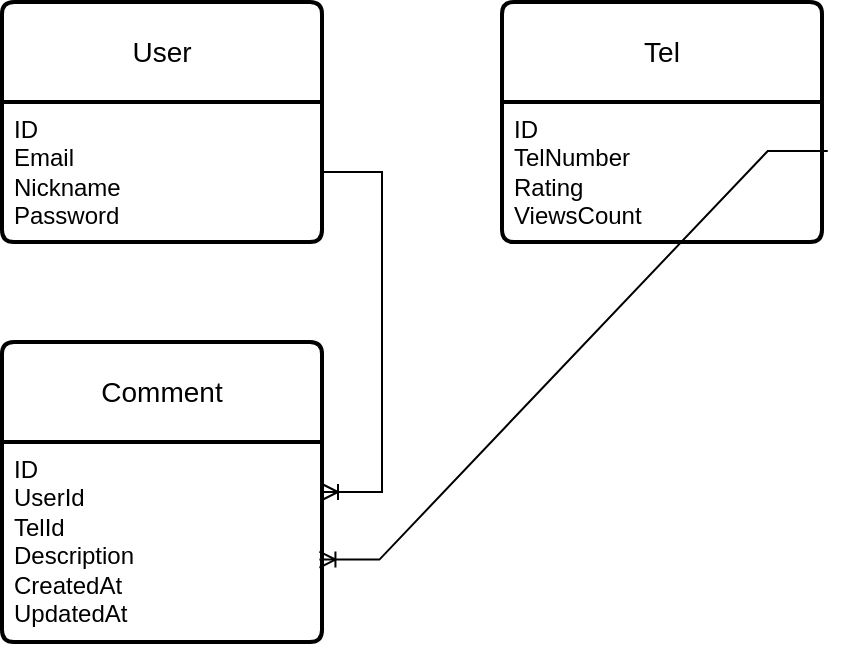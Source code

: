 <mxfile version="22.0.0" type="device">
  <diagram name="Страница — 1" id="RqbsXslpO_cdkqpg28u8">
    <mxGraphModel dx="733" dy="398" grid="1" gridSize="10" guides="1" tooltips="1" connect="1" arrows="1" fold="1" page="1" pageScale="1" pageWidth="827" pageHeight="1169" math="0" shadow="0">
      <root>
        <mxCell id="0" />
        <mxCell id="1" parent="0" />
        <mxCell id="_jVPbzLool0vAJ_2oPQA-1" value="User" style="swimlane;childLayout=stackLayout;horizontal=1;startSize=50;horizontalStack=0;rounded=1;fontSize=14;fontStyle=0;strokeWidth=2;resizeParent=0;resizeLast=1;shadow=0;dashed=0;align=center;arcSize=4;whiteSpace=wrap;html=1;" vertex="1" parent="1">
          <mxGeometry x="290" y="490" width="160" height="120" as="geometry" />
        </mxCell>
        <mxCell id="_jVPbzLool0vAJ_2oPQA-2" value="ID&lt;br&gt;Email&lt;br&gt;Nickname&lt;br&gt;Password" style="align=left;strokeColor=none;fillColor=none;spacingLeft=4;fontSize=12;verticalAlign=top;resizable=0;rotatable=0;part=1;html=1;" vertex="1" parent="_jVPbzLool0vAJ_2oPQA-1">
          <mxGeometry y="50" width="160" height="70" as="geometry" />
        </mxCell>
        <mxCell id="_jVPbzLool0vAJ_2oPQA-3" value="Tel" style="swimlane;childLayout=stackLayout;horizontal=1;startSize=50;horizontalStack=0;rounded=1;fontSize=14;fontStyle=0;strokeWidth=2;resizeParent=0;resizeLast=1;shadow=0;dashed=0;align=center;arcSize=4;whiteSpace=wrap;html=1;" vertex="1" parent="1">
          <mxGeometry x="540" y="490" width="160" height="120" as="geometry" />
        </mxCell>
        <mxCell id="_jVPbzLool0vAJ_2oPQA-4" value="ID&lt;br&gt;TelNumber&lt;br&gt;Rating&lt;br&gt;ViewsCount" style="align=left;strokeColor=none;fillColor=none;spacingLeft=4;fontSize=12;verticalAlign=top;resizable=0;rotatable=0;part=1;html=1;" vertex="1" parent="_jVPbzLool0vAJ_2oPQA-3">
          <mxGeometry y="50" width="160" height="70" as="geometry" />
        </mxCell>
        <mxCell id="_jVPbzLool0vAJ_2oPQA-7" value="Comment" style="swimlane;childLayout=stackLayout;horizontal=1;startSize=50;horizontalStack=0;rounded=1;fontSize=14;fontStyle=0;strokeWidth=2;resizeParent=0;resizeLast=1;shadow=0;dashed=0;align=center;arcSize=4;whiteSpace=wrap;html=1;" vertex="1" parent="1">
          <mxGeometry x="290" y="660" width="160" height="150" as="geometry" />
        </mxCell>
        <mxCell id="_jVPbzLool0vAJ_2oPQA-8" value="ID&lt;br&gt;UserId&lt;br&gt;TelId&lt;br&gt;Description&lt;br&gt;CreatedAt&lt;br&gt;UpdatedAt" style="align=left;strokeColor=none;fillColor=none;spacingLeft=4;fontSize=12;verticalAlign=top;resizable=0;rotatable=0;part=1;html=1;" vertex="1" parent="_jVPbzLool0vAJ_2oPQA-7">
          <mxGeometry y="50" width="160" height="100" as="geometry" />
        </mxCell>
        <mxCell id="_jVPbzLool0vAJ_2oPQA-11" value="" style="edgeStyle=entityRelationEdgeStyle;fontSize=12;html=1;endArrow=ERoneToMany;rounded=0;exitX=1;exitY=0.5;exitDx=0;exitDy=0;entryX=1;entryY=0.25;entryDx=0;entryDy=0;" edge="1" parent="1" source="_jVPbzLool0vAJ_2oPQA-2" target="_jVPbzLool0vAJ_2oPQA-8">
          <mxGeometry width="100" height="100" relative="1" as="geometry">
            <mxPoint x="410" y="740" as="sourcePoint" />
            <mxPoint x="510" y="640" as="targetPoint" />
          </mxGeometry>
        </mxCell>
        <mxCell id="_jVPbzLool0vAJ_2oPQA-12" value="" style="edgeStyle=entityRelationEdgeStyle;fontSize=12;html=1;endArrow=ERoneToMany;rounded=0;exitX=1.018;exitY=0.35;exitDx=0;exitDy=0;exitPerimeter=0;entryX=0.992;entryY=0.588;entryDx=0;entryDy=0;entryPerimeter=0;" edge="1" parent="1" source="_jVPbzLool0vAJ_2oPQA-4" target="_jVPbzLool0vAJ_2oPQA-8">
          <mxGeometry width="100" height="100" relative="1" as="geometry">
            <mxPoint x="410" y="740" as="sourcePoint" />
            <mxPoint x="510" y="640" as="targetPoint" />
          </mxGeometry>
        </mxCell>
      </root>
    </mxGraphModel>
  </diagram>
</mxfile>
